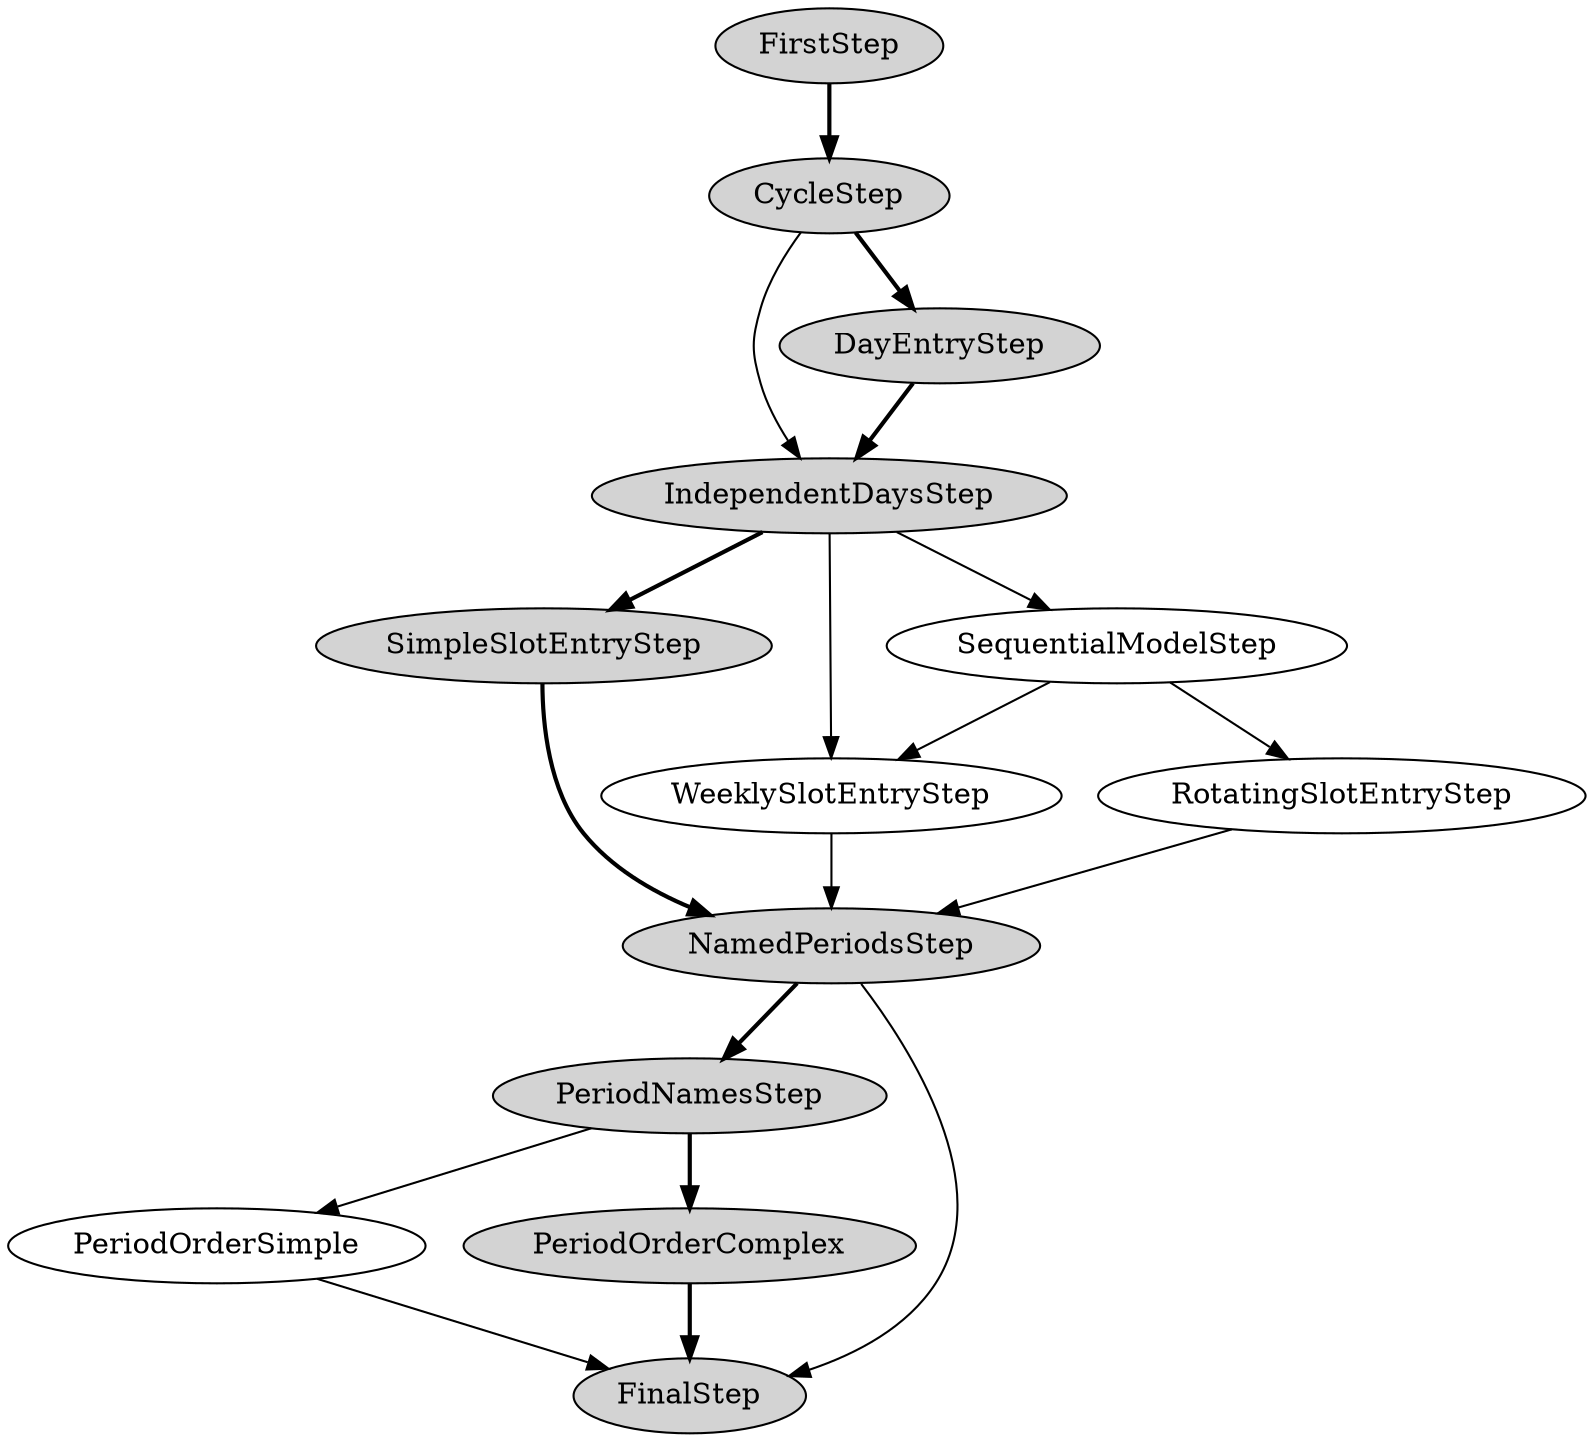 digraph "Timetable Schema Wizard" {
  FirstStep -> CycleStep [style="bold"];
  CycleStep -> IndependentDaysStep;
  CycleStep -> DayEntryStep [style="bold"];
  DayEntryStep -> IndependentDaysStep [style="bold"];
  IndependentDaysStep -> SimpleSlotEntryStep [style="bold"];
  IndependentDaysStep -> WeeklySlotEntryStep;
  IndependentDaysStep -> SequentialModelStep;
  SequentialModelStep -> WeeklySlotEntryStep;
  SequentialModelStep -> RotatingSlotEntryStep;
  SimpleSlotEntryStep -> NamedPeriodsStep [style="bold"];
  RotatingSlotEntryStep -> NamedPeriodsStep;
  WeeklySlotEntryStep -> NamedPeriodsStep;
  NamedPeriodsStep -> PeriodNamesStep [style="bold"];
  NamedPeriodsStep -> FinalStep;
  PeriodNamesStep -> PeriodOrderSimple;
  PeriodNamesStep -> PeriodOrderComplex [style="bold"];
  PeriodOrderSimple -> FinalStep;
  PeriodOrderComplex -> FinalStep [style="bold"];

  FirstStep[style="filled"];
  CycleStep[style="filled"];
  DayEntryStep[style="filled"];
  IndependentDaysStep[style="filled"];
  SimpleSlotEntryStep[style="filled"];
  NamedPeriodsStep[style="filled"];
  PeriodNamesStep[style="filled"];
  PeriodOrderComplex[style="filled"];
  FinalStep[style="filled"];
}
